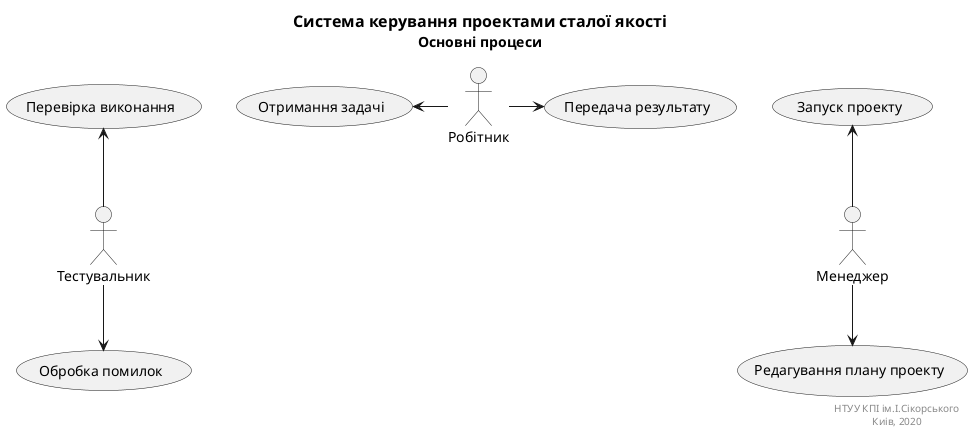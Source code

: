 @startuml mainUCD

title
<font size=16 color=black>Система керування проектами сталої якості
<font size=14 color=black>Основні процеси
end title

actor "Робітник" as Worker
actor "Менеджер" as Manager
actor "Тестувальник" as QA

usecase "Редагування плану проекту" as editProjectUC
usecase "Запуск проекту" as runProjectUC
usecase "Отримання задачі" as getTaskUC
usecase "Передача результату" as resolveTaskUC
usecase "Перевірка виконання" as handleResultUC
usecase "Обробка помилок" as handleErrorsUC

Manager -d-> editProjectUC
Manager -u-> runProjectUC

Worker -l-> getTaskUC
Worker -r-> resolveTaskUC

QA -u-> handleResultUC
QA -d-> handleErrorsUC

right footer
НТУУ КПІ ім.І.Сікорського
Киів, 2020 
end footer
@enduml
